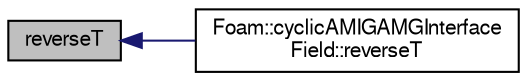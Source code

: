 digraph "reverseT"
{
  bgcolor="transparent";
  edge [fontname="FreeSans",fontsize="10",labelfontname="FreeSans",labelfontsize="10"];
  node [fontname="FreeSans",fontsize="10",shape=record];
  rankdir="LR";
  Node44 [label="reverseT",height=0.2,width=0.4,color="black", fillcolor="grey75", style="filled", fontcolor="black"];
  Node44 -> Node45 [dir="back",color="midnightblue",fontsize="10",style="solid",fontname="FreeSans"];
  Node45 [label="Foam::cyclicAMIGAMGInterface\lField::reverseT",height=0.2,width=0.4,color="black",URL="$a24898.html#a3b6ef41753c72a78fb451b2a4327c899",tooltip="Return neighbour-cell transformation tensor. "];
}
